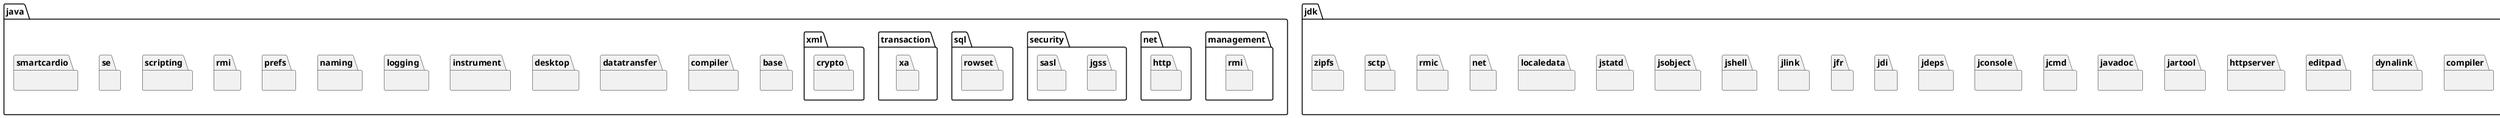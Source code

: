 @startuml

package java {
    package base {}
    package compiler {}
    package datatransfer {}
    package desktop {}
    package instrument {}
    package logging {}
    package management {
        package rmi {}
    }
    package naming {}
    package net {
        package http {}
    }
    package prefs {}
    package rmi {}
    package scripting {}
    package se {}
    package security {
        package jgss {}
        package sasl {}
    }
    package smartcardio {}
    package sql {
        package rowset {}
    }
    package transaction {
        package xa {}
    }
    package xml {
        package crypto {}
    }
}

package jdk {
    package accessibility {}
    package attach {}
    package charsets {}
    package compiler {}
    package crypto {
        package cryptoki {}
        package ec {}
    }
    package dynalink {}
    package editpad {}
    package hotspot {
        package agent {}
    }
    package httpserver {}
    package incubator {
        package foreign {}
        package jpackage {}
    }
    package jartool {}
    package javadoc {}
    package jcmd {}
    package jconsole {}
    package jdeps {}
    package jdi {}
    package jdwp {
        package agent {}
    }
    package jfr {}
    package jlink {}
    package jshell {}
    package jsobject {}
    package jstatd {}
    package localedata {}
    package management {
        package agent {}
        package jfr {}
    }
    package naming {
        package dns {}
        package rmi {}
    }
    package net {}
    package rmic {}
    package scripting {
        package nashorn {}
    }
    package sctp {}
    package security {
        package auth {}
        package jgss {}
    }
    package xml {
        package dom {}
    }
    package zipfs {}
}

@enduml